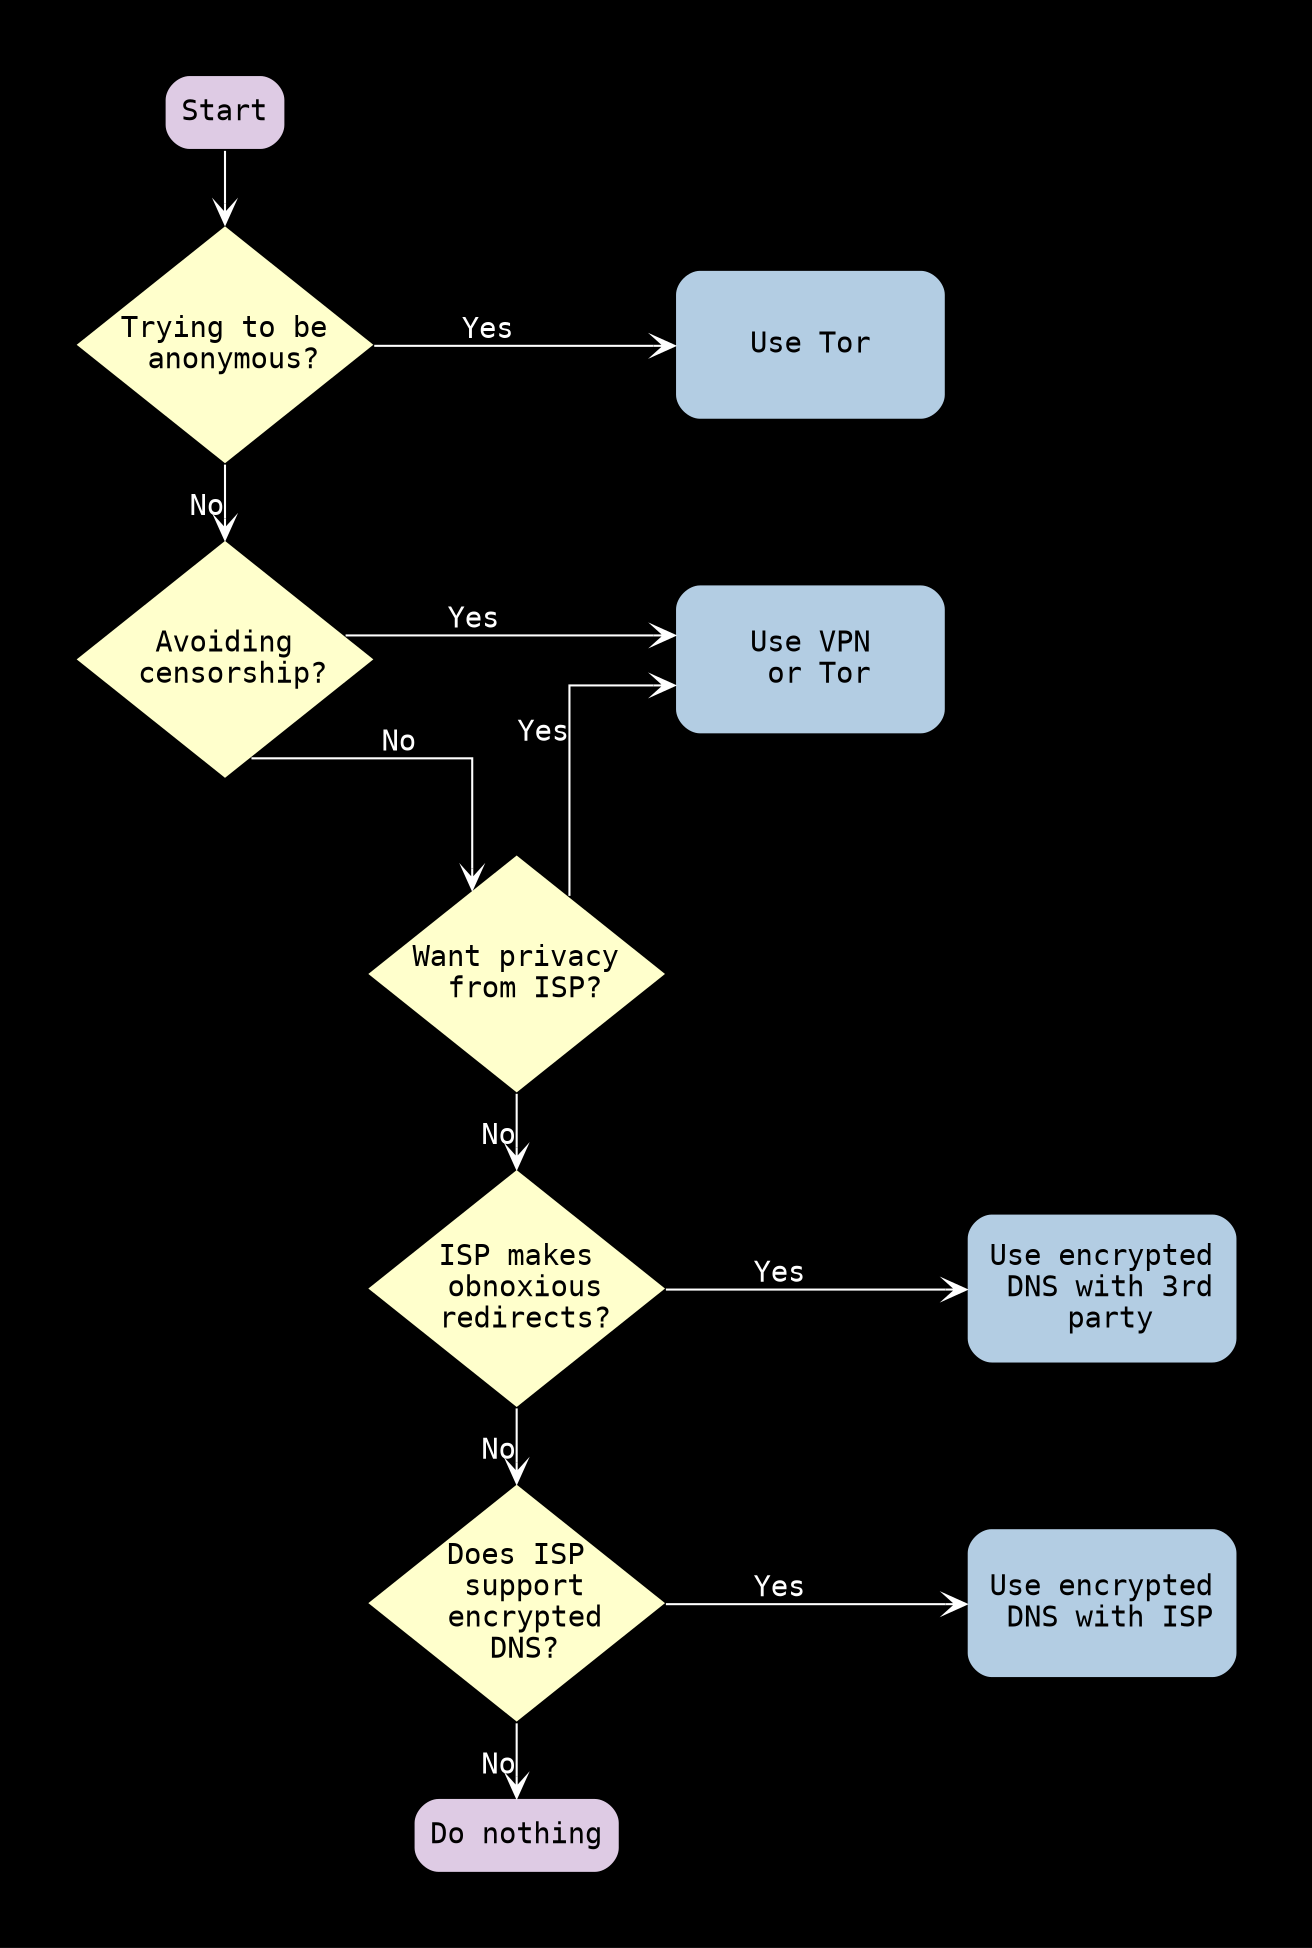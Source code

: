 digraph DNS {
    graph [
        rankdir = TR;
        compound = true;
        fontname = "Monospace"
        pad = "0.5"
        ranksep = "0.5"
        nodesep = "2"
        splines = ortho;
        bgcolor = black;
    ];
    edge [
        fontname = "Monospace"
        arrowhead = open
        fontcolor = white;
        color = white;
    ];
    node [
        shape = "box"
        style = "filled, rounded"
        fillcolor = 4
        colorscheme = pastel16
        fontname = "Monospace"
    ] Start, nothing
    // Condition
    node [
        shape = "diamond"
        style = "filled"
        fillcolor = 6
        colorscheme = pastel16
        fontname = "Monospace"
        fixedsize = true
        width = 2
        height = 1.6
    ]; anonymous, censorship, privacy, obnoxious, ispDNS
    // Process
    node [
        shape = "record"
        fillcolor= 2
        colorscheme = pastel16
        style="rounded,filled"
        fontname = "Monospace"
        fixedsize = true
        width = 1.8
        height = 1
    ]; tor, vpnOrTor, encryptedDNS, ispDNS, useISP

    // Labels
    anonymous [label="Trying to be\n anonymous?"]
    censorship [label="Avoiding\n censorship?"]
    privacy [label="Want privacy\n from ISP?"]
    ispDNS [label="Does ISP\n support\n encrypted\n DNS?"]
    tor [label="Use Tor"];
    vpnOrTor [label="Use VPN\n or Tor"];
    encryptedDNS [label="Use encrypted\n DNS with 3rd\n party"]
    obnoxious [label="ISP makes\n obnoxious\n redirects?"]
    useISP[label="Use encrypted\n DNS with ISP"]
    nothing[label="Do nothing"]

    // Edges
    Start -> anonymous;
    anonymous -> tor [xlabel="Yes"];
    anonymous -> censorship [xlabel="No"];
    censorship -> vpnOrTor [xlabel="Yes"];
    censorship -> privacy [xlabel="No"];
    privacy -> vpnOrTor [xlabel="Yes"];
    privacy -> obnoxious [xlabel="No"];
    obnoxious -> encryptedDNS [xlabel="Yes"];
    obnoxious -> ispDNS [xlabel="No"];
    ispDNS -> useISP [xlabel="Yes"];
    ispDNS -> nothing [xlabel="No"];

    // Rank
    { rank=same; anonymous, tor; }
    { rank=same; censorship, vpnOrTor; }
    { rank=same; obnoxious, encryptedDNS; }
    { rank=same; ispDNS, useISP; }
}
